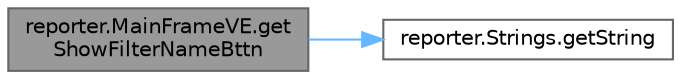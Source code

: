 digraph "reporter.MainFrameVE.getShowFilterNameBttn"
{
 // LATEX_PDF_SIZE
  bgcolor="transparent";
  edge [fontname=Helvetica,fontsize=10,labelfontname=Helvetica,labelfontsize=10];
  node [fontname=Helvetica,fontsize=10,shape=box,height=0.2,width=0.4];
  rankdir="LR";
  Node1 [id="Node000001",label="reporter.MainFrameVE.get\lShowFilterNameBttn",height=0.2,width=0.4,color="gray40", fillcolor="grey60", style="filled", fontcolor="black",tooltip=" "];
  Node1 -> Node2 [id="edge1_Node000001_Node000002",color="steelblue1",style="solid",tooltip=" "];
  Node2 [id="Node000002",label="reporter.Strings.getString",height=0.2,width=0.4,color="grey40", fillcolor="white", style="filled",URL="$classreporter_1_1_strings.html#a5f57c2d5b23e62c444b2a453b39c8a2c",tooltip=" "];
}
